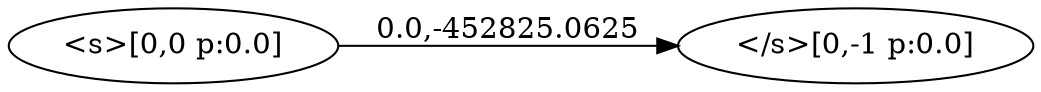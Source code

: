 digraph "lattice" {
rankdir = LR
	node607220150 [ label="</s>[0,-1 p:0.0]" ]
	node1142175890 [ label="<s>[0,0 p:0.0]" ]
	node1142175890 -> node607220150 [ label="0.0,-452825.0625" ]
}
